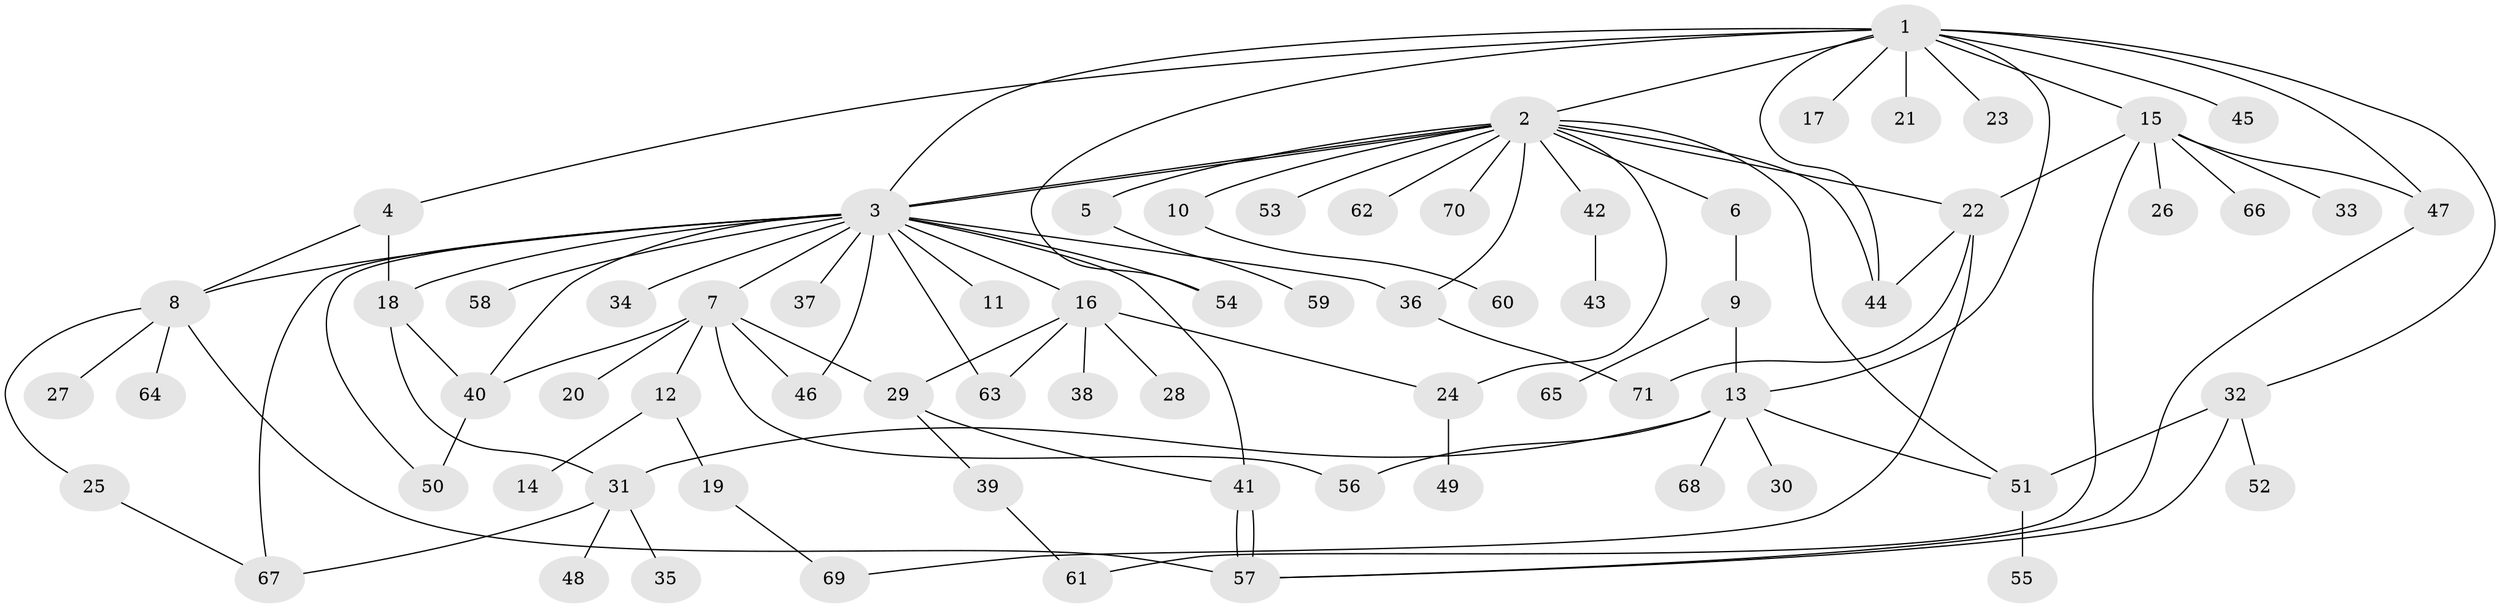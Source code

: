 // Generated by graph-tools (version 1.1) at 2025/14/03/09/25 04:14:35]
// undirected, 71 vertices, 102 edges
graph export_dot {
graph [start="1"]
  node [color=gray90,style=filled];
  1;
  2;
  3;
  4;
  5;
  6;
  7;
  8;
  9;
  10;
  11;
  12;
  13;
  14;
  15;
  16;
  17;
  18;
  19;
  20;
  21;
  22;
  23;
  24;
  25;
  26;
  27;
  28;
  29;
  30;
  31;
  32;
  33;
  34;
  35;
  36;
  37;
  38;
  39;
  40;
  41;
  42;
  43;
  44;
  45;
  46;
  47;
  48;
  49;
  50;
  51;
  52;
  53;
  54;
  55;
  56;
  57;
  58;
  59;
  60;
  61;
  62;
  63;
  64;
  65;
  66;
  67;
  68;
  69;
  70;
  71;
  1 -- 2;
  1 -- 3;
  1 -- 4;
  1 -- 13;
  1 -- 15;
  1 -- 17;
  1 -- 21;
  1 -- 23;
  1 -- 32;
  1 -- 44;
  1 -- 45;
  1 -- 47;
  1 -- 54;
  2 -- 3;
  2 -- 3;
  2 -- 5;
  2 -- 6;
  2 -- 10;
  2 -- 22;
  2 -- 24;
  2 -- 36;
  2 -- 42;
  2 -- 44;
  2 -- 51;
  2 -- 53;
  2 -- 62;
  2 -- 70;
  3 -- 7;
  3 -- 8;
  3 -- 11;
  3 -- 16;
  3 -- 18;
  3 -- 34;
  3 -- 36;
  3 -- 37;
  3 -- 40;
  3 -- 41;
  3 -- 46;
  3 -- 50;
  3 -- 54;
  3 -- 58;
  3 -- 63;
  3 -- 67;
  4 -- 8;
  4 -- 18;
  5 -- 59;
  6 -- 9;
  7 -- 12;
  7 -- 20;
  7 -- 29;
  7 -- 40;
  7 -- 46;
  7 -- 56;
  8 -- 25;
  8 -- 27;
  8 -- 57;
  8 -- 64;
  9 -- 13;
  9 -- 65;
  10 -- 60;
  12 -- 14;
  12 -- 19;
  13 -- 30;
  13 -- 31;
  13 -- 51;
  13 -- 56;
  13 -- 68;
  15 -- 22;
  15 -- 26;
  15 -- 33;
  15 -- 47;
  15 -- 61;
  15 -- 66;
  16 -- 24;
  16 -- 28;
  16 -- 29;
  16 -- 38;
  16 -- 63;
  18 -- 31;
  18 -- 40;
  19 -- 69;
  22 -- 44;
  22 -- 69;
  22 -- 71;
  24 -- 49;
  25 -- 67;
  29 -- 39;
  29 -- 41;
  31 -- 35;
  31 -- 48;
  31 -- 67;
  32 -- 51;
  32 -- 52;
  32 -- 57;
  36 -- 71;
  39 -- 61;
  40 -- 50;
  41 -- 57;
  41 -- 57;
  42 -- 43;
  47 -- 57;
  51 -- 55;
}
